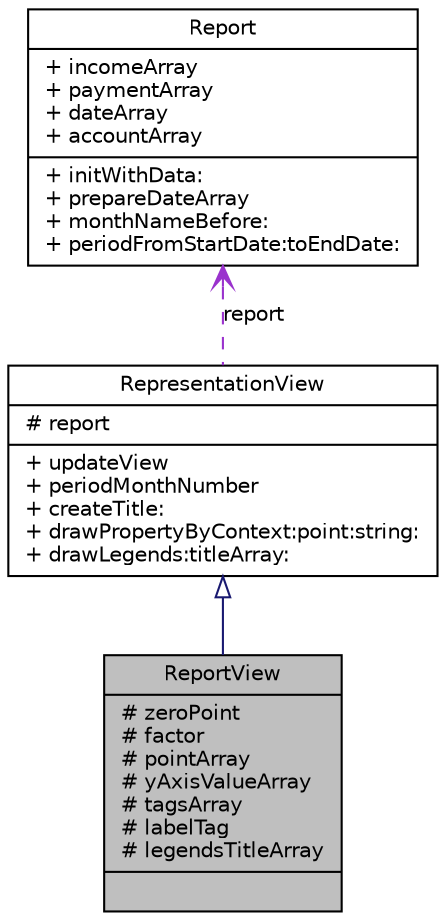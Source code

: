 digraph G
{
  edge [fontname="Helvetica",fontsize="10",labelfontname="Helvetica",labelfontsize="10"];
  node [fontname="Helvetica",fontsize="10",shape=record];
  Node1 [label="{ReportView\n|# zeroPoint\l# factor\l# pointArray\l# yAxisValueArray\l# tagsArray\l# labelTag\l# legendsTitleArray\l|}",height=0.2,width=0.4,color="black", fillcolor="grey75", style="filled" fontcolor="black"];
  Node2 -> Node1 [dir=back,color="midnightblue",fontsize="10",style="solid",arrowtail="empty",fontname="Helvetica"];
  Node2 [label="{RepresentationView\n|# report\l|+ updateView\l+ periodMonthNumber\l+ createTitle:\l+ drawPropertyByContext:point:string:\l+ drawLegends:titleArray:\l}",height=0.2,width=0.4,color="black", fillcolor="white", style="filled",URL="$interface_representation_view.html",tooltip="Parent class for representation views."];
  Node3 -> Node2 [dir=back,color="darkorchid3",fontsize="10",style="dashed",label="report",arrowtail="open",fontname="Helvetica"];
  Node3 [label="{Report\n|+ incomeArray\l+ paymentArray\l+ dateArray\l+ accountArray\l|+ initWithData:\l+ prepareDateArray\l+ monthNameBefore:\l+ periodFromStartDate:toEndDate:\l}",height=0.2,width=0.4,color="black", fillcolor="white", style="filled",URL="$interface_report.html",tooltip="class represents data source for report preview"];
}

